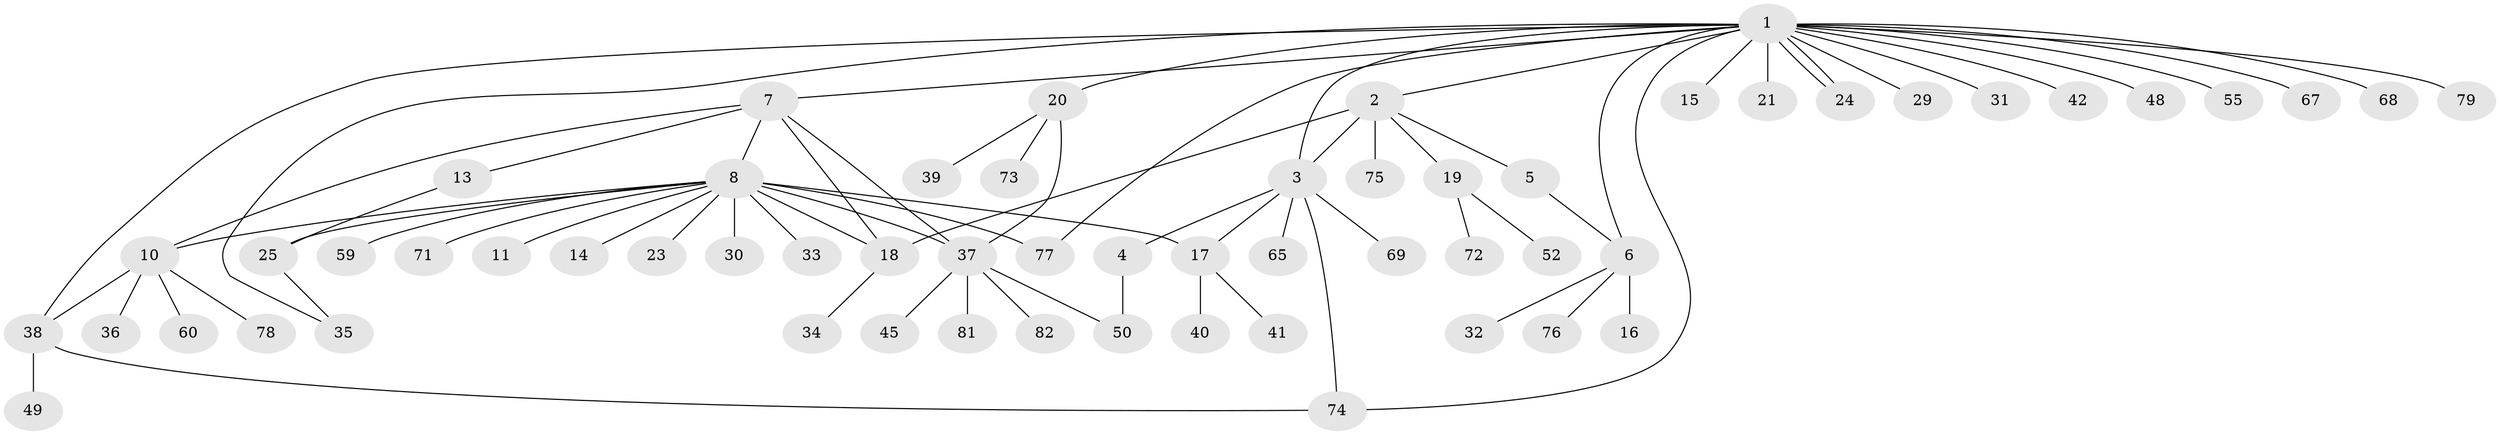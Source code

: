 // Generated by graph-tools (version 1.1) at 2025/23/03/03/25 07:23:48]
// undirected, 59 vertices, 74 edges
graph export_dot {
graph [start="1"]
  node [color=gray90,style=filled];
  1 [super="+9"];
  2 [super="+64"];
  3 [super="+46"];
  4;
  5;
  6 [super="+53"];
  7 [super="+63"];
  8 [super="+27"];
  10 [super="+12"];
  11;
  13 [super="+47"];
  14 [super="+22"];
  15;
  16 [super="+28"];
  17 [super="+62"];
  18 [super="+26"];
  19 [super="+51"];
  20 [super="+54"];
  21;
  23;
  24;
  25;
  29;
  30;
  31 [super="+44"];
  32 [super="+66"];
  33;
  34;
  35 [super="+58"];
  36 [super="+70"];
  37 [super="+57"];
  38;
  39 [super="+56"];
  40 [super="+43"];
  41;
  42;
  45;
  48;
  49;
  50 [super="+61"];
  52 [super="+80"];
  55;
  59;
  60;
  65;
  67;
  68;
  69;
  71;
  72;
  73;
  74;
  75 [super="+83"];
  76;
  77;
  78;
  79;
  81;
  82;
  1 -- 2;
  1 -- 7;
  1 -- 15;
  1 -- 20;
  1 -- 21;
  1 -- 24;
  1 -- 24;
  1 -- 38;
  1 -- 55;
  1 -- 77;
  1 -- 79;
  1 -- 3;
  1 -- 35;
  1 -- 67;
  1 -- 68;
  1 -- 42;
  1 -- 74;
  1 -- 48;
  1 -- 29;
  1 -- 31;
  1 -- 6;
  2 -- 3;
  2 -- 5;
  2 -- 18 [weight=2];
  2 -- 19;
  2 -- 75;
  3 -- 4;
  3 -- 17;
  3 -- 65;
  3 -- 69;
  3 -- 74;
  4 -- 50;
  5 -- 6;
  6 -- 16;
  6 -- 32;
  6 -- 76;
  7 -- 8;
  7 -- 10;
  7 -- 13;
  7 -- 18;
  7 -- 37;
  8 -- 11;
  8 -- 14;
  8 -- 17;
  8 -- 23;
  8 -- 30;
  8 -- 33;
  8 -- 59;
  8 -- 71;
  8 -- 77;
  8 -- 37 [weight=2];
  8 -- 25;
  8 -- 10;
  8 -- 18;
  10 -- 36;
  10 -- 38;
  10 -- 60;
  10 -- 78;
  13 -- 25;
  17 -- 40;
  17 -- 41;
  18 -- 34;
  19 -- 72;
  19 -- 52;
  20 -- 37;
  20 -- 39;
  20 -- 73;
  25 -- 35;
  37 -- 45;
  37 -- 81;
  37 -- 50;
  37 -- 82;
  38 -- 49;
  38 -- 74;
}
